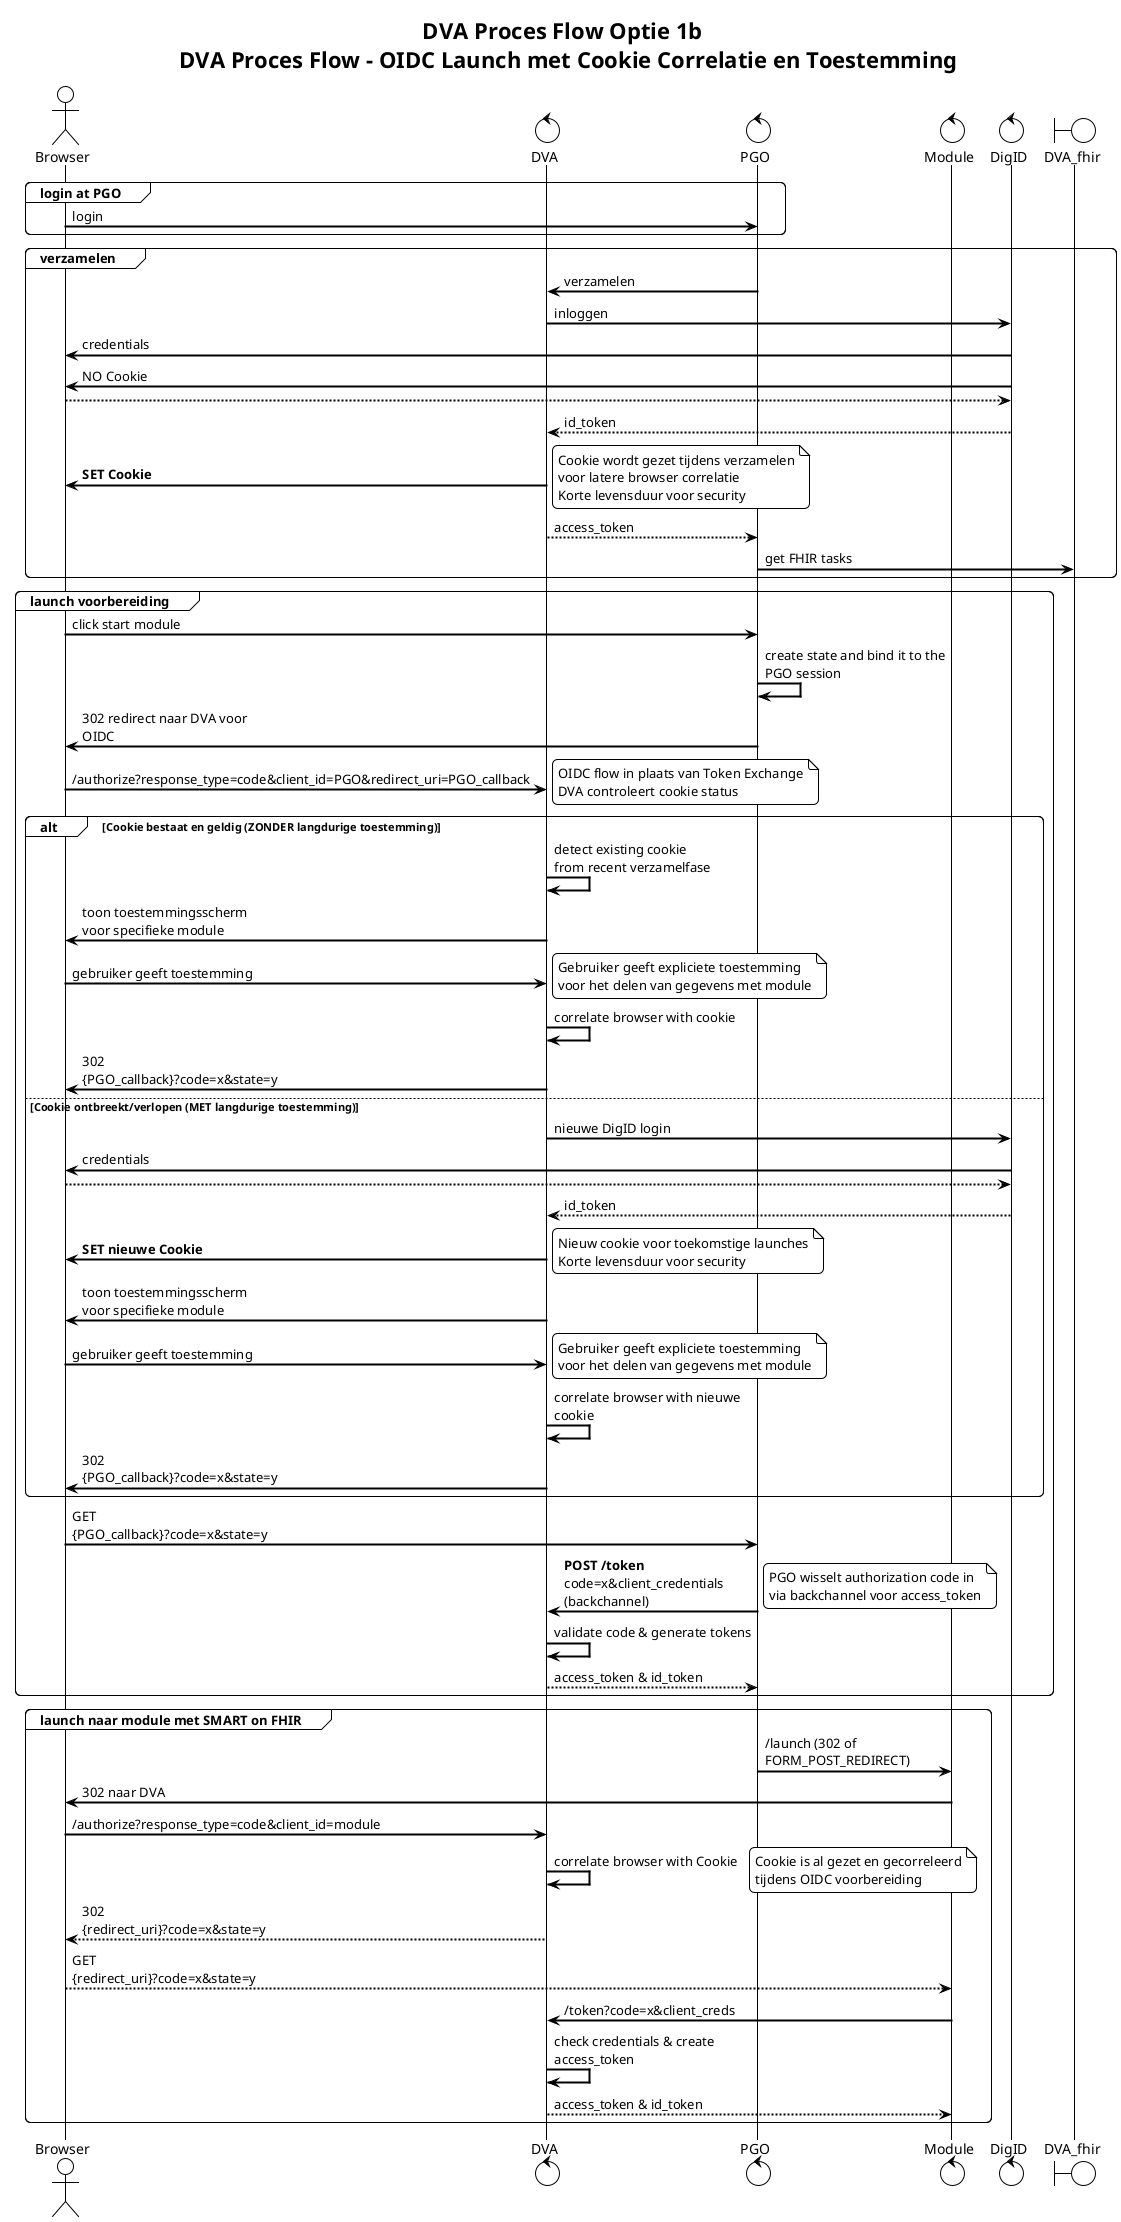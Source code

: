 @startuml
title DVA Proces Flow Optie 1b \n DVA Proces Flow - OIDC Launch met Cookie Correlatie en Toestemming
!theme plain
skinparam backgroundColor white
skinparam sequenceArrowThickness 2
skinparam roundcorner 10
skinparam maxMessageSize 200

actor Browser
control DVA
control PGO
control Module
control DigID
boundary DVA_fhir

group login at PGO
Browser -> PGO: login
end

group verzamelen
PGO -> DVA: verzamelen
DVA -> DigID: inloggen
DigID -> Browser: credentials
DigID -> Browser: NO Cookie
Browser --> DigID
DigID --> DVA: id_token
DVA -> Browser: **SET Cookie**
note right
Cookie wordt gezet tijdens verzamelen
voor latere browser correlatie
Korte levensduur voor security
end note
DVA --> PGO: access_token
PGO -> DVA_fhir: get FHIR tasks
end

group launch voorbereiding
Browser -> PGO: click start module
PGO -> PGO: create state and bind it to the PGO session
PGO -> Browser: 302 redirect naar DVA voor OIDC
Browser -> DVA: /authorize?response_type=code&client_id=PGO&redirect_uri=PGO_callback
note right
OIDC flow in plaats van Token Exchange
DVA controleert cookie status
end note

alt Cookie bestaat en geldig (ZONDER langdurige toestemming)
    DVA -> DVA: detect existing cookie\nfrom recent verzamelfase
    DVA -> Browser: toon toestemmingsscherm\nvoor specifieke module
    Browser -> DVA: gebruiker geeft toestemming
    note right
    Gebruiker geeft expliciete toestemming
    voor het delen van gegevens met module
    end note
    DVA -> DVA: correlate browser with cookie
    DVA -> Browser: 302 {PGO_callback}?code=x&state=y
else Cookie ontbreekt/verlopen (MET langdurige toestemming)
    DVA -> DigID: nieuwe DigID login
    DigID -> Browser: credentials
    Browser --> DigID
    DigID --> DVA: id_token
    DVA -> Browser: **SET nieuwe Cookie**
    note right
    Nieuw cookie voor toekomstige launches
    Korte levensduur voor security
    end note
    DVA -> Browser: toon toestemmingsscherm\nvoor specifieke module
    Browser -> DVA: gebruiker geeft toestemming
    note right
    Gebruiker geeft expliciete toestemming
    voor het delen van gegevens met module
    end note
    DVA -> DVA: correlate browser with nieuwe cookie
    DVA -> Browser: 302 {PGO_callback}?code=x&state=y
end

Browser -> PGO: GET {PGO_callback}?code=x&state=y
PGO -> DVA: **POST /token**\ncode=x&client_credentials\n(backchannel)
note right
PGO wisselt authorization code in
via backchannel voor access_token
end note
DVA -> DVA: validate code & generate tokens
DVA --> PGO: access_token & id_token
end

group launch naar module met SMART on FHIR
PGO -> Module: /launch (302 of FORM_POST_REDIRECT)
Module -> Browser: 302 naar DVA
Browser -> DVA: /authorize?response_type=code&client_id=module
DVA -> DVA: correlate browser with Cookie
note right
Cookie is al gezet en gecorreleerd
tijdens OIDC voorbereiding
end note
DVA --> Browser: 302 {redirect_uri}?code=x&state=y
Browser --> Module: GET {redirect_uri}?code=x&state=y
Module -> DVA: /token?code=x&client_creds
DVA -> DVA: check credentials & create access_token
DVA --> Module: access_token & id_token
end
@enduml
